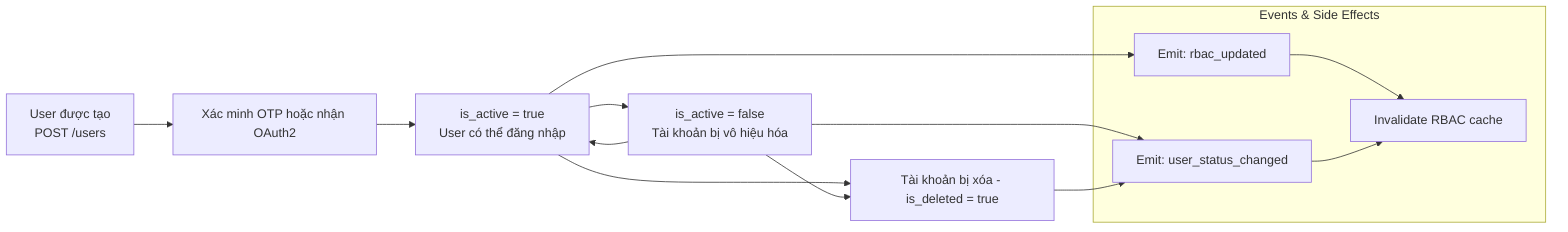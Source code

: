 flowchart LR
  Create[User được tạo\nPOST /users]
  Pending[Xác minh OTP hoặc nhận OAuth2]
  Active[is_active = true\nUser có thể đăng nhập]
  Inactive[is_active = false\nTài khoản bị vô hiệu hóa]
  Deleted[Tài khoản bị xóa - is_deleted = true]

  Create --> Pending
  Pending --> Active
  Active --> Inactive
  Inactive --> Active
  Active --> Deleted
  Inactive --> Deleted

  subgraph Events & Side Effects
    RBAC[Emit: rbac_updated]
    STATUS[Emit: user_status_changed]
    Cache[Invalidate RBAC cache]
  end

  Active --> RBAC
  Inactive --> STATUS
  Deleted --> STATUS
  RBAC --> Cache
  STATUS --> Cache